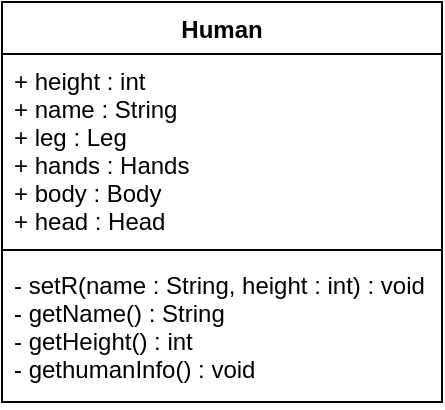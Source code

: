 <mxfile version="13.7.3" type="device"><diagram id="Y0hdWCbTVw9Ezjl9jWOL" name="Page-1"><mxGraphModel dx="2346" dy="823" grid="1" gridSize="10" guides="1" tooltips="1" connect="1" arrows="1" fold="1" page="1" pageScale="1" pageWidth="850" pageHeight="1100" math="0" shadow="0"><root><mxCell id="0"/><mxCell id="1" parent="0"/><mxCell id="yecKRbf6-WT7V7a7nwPO-5" value="Human" style="swimlane;fontStyle=1;align=center;verticalAlign=top;childLayout=stackLayout;horizontal=1;startSize=26;horizontalStack=0;resizeParent=1;resizeParentMax=0;resizeLast=0;collapsible=1;marginBottom=0;" vertex="1" parent="1"><mxGeometry x="250" y="160" width="220" height="200" as="geometry"/></mxCell><mxCell id="yecKRbf6-WT7V7a7nwPO-6" value="+ height : int&#10;+ name : String &#10;+ leg : Leg&#10;+ hands : Hands&#10;+ body : Body&#10;+ head : Head" style="text;strokeColor=none;fillColor=none;align=left;verticalAlign=top;spacingLeft=4;spacingRight=4;overflow=hidden;rotatable=0;points=[[0,0.5],[1,0.5]];portConstraint=eastwest;" vertex="1" parent="yecKRbf6-WT7V7a7nwPO-5"><mxGeometry y="26" width="220" height="94" as="geometry"/></mxCell><mxCell id="yecKRbf6-WT7V7a7nwPO-7" value="" style="line;strokeWidth=1;fillColor=none;align=left;verticalAlign=middle;spacingTop=-1;spacingLeft=3;spacingRight=3;rotatable=0;labelPosition=right;points=[];portConstraint=eastwest;" vertex="1" parent="yecKRbf6-WT7V7a7nwPO-5"><mxGeometry y="120" width="220" height="8" as="geometry"/></mxCell><mxCell id="yecKRbf6-WT7V7a7nwPO-8" value="- setR(name : String, height : int) : void&#10;- getName() : String&#10;- getHeight() : int&#10;- gethumanInfo() : void" style="text;strokeColor=none;fillColor=none;align=left;verticalAlign=top;spacingLeft=4;spacingRight=4;overflow=hidden;rotatable=0;points=[[0,0.5],[1,0.5]];portConstraint=eastwest;" vertex="1" parent="yecKRbf6-WT7V7a7nwPO-5"><mxGeometry y="128" width="220" height="72" as="geometry"/></mxCell></root></mxGraphModel></diagram></mxfile>